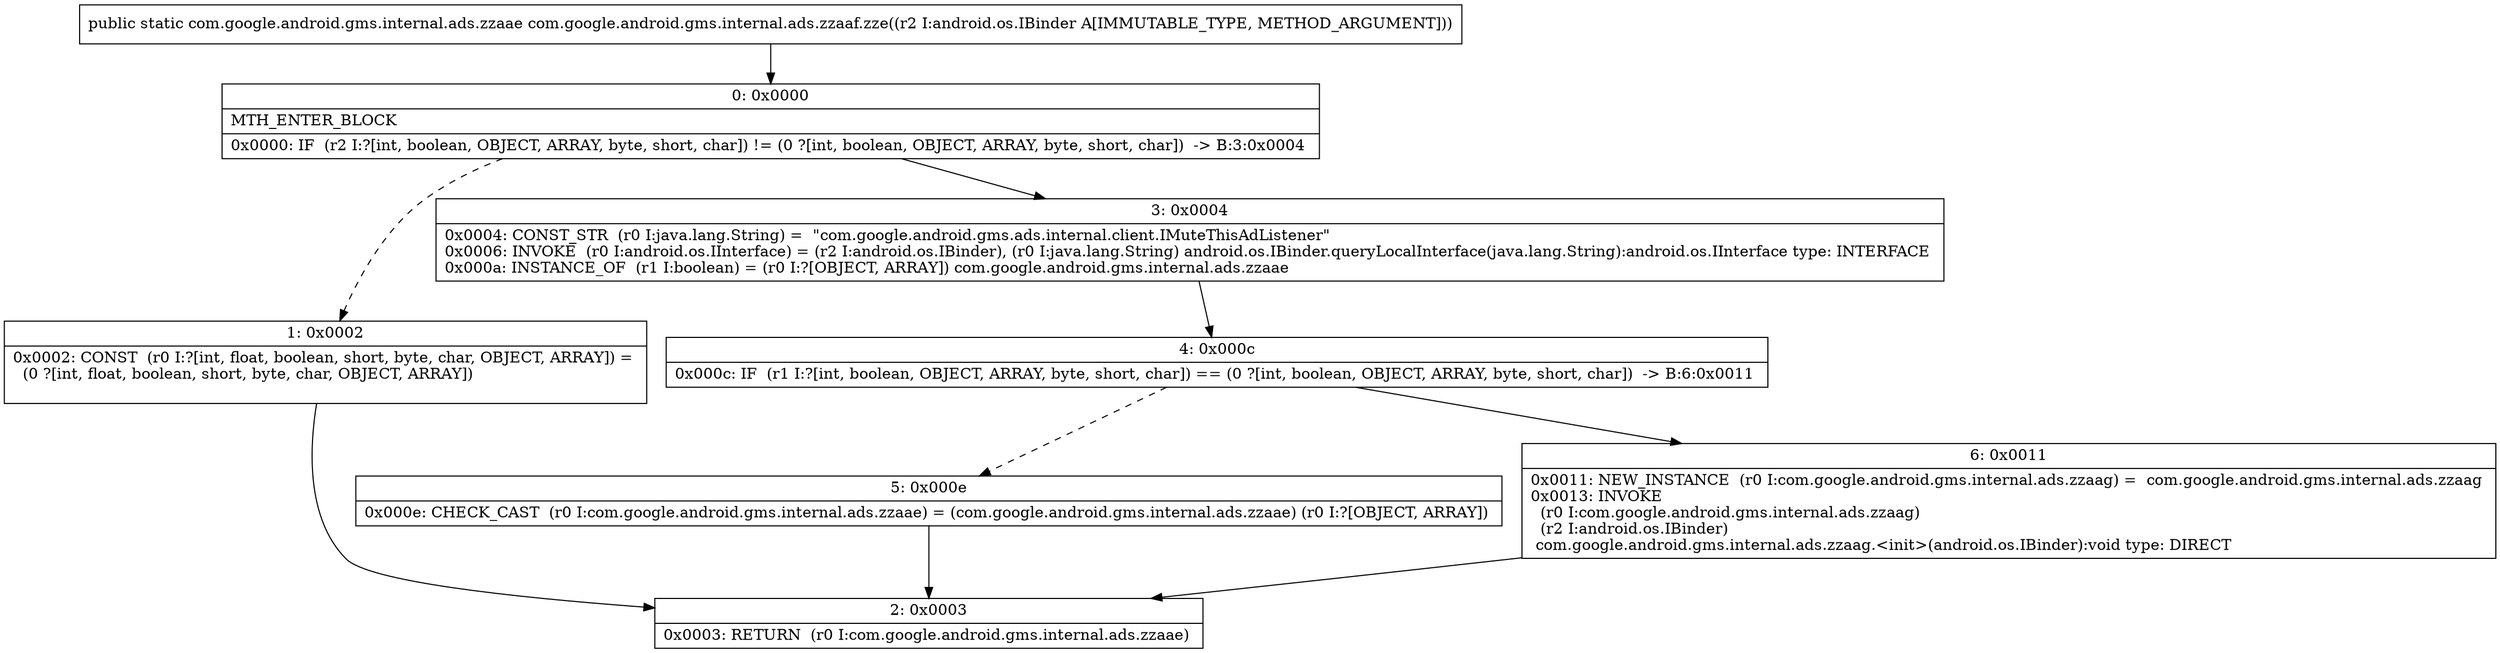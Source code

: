 digraph "CFG forcom.google.android.gms.internal.ads.zzaaf.zze(Landroid\/os\/IBinder;)Lcom\/google\/android\/gms\/internal\/ads\/zzaae;" {
Node_0 [shape=record,label="{0\:\ 0x0000|MTH_ENTER_BLOCK\l|0x0000: IF  (r2 I:?[int, boolean, OBJECT, ARRAY, byte, short, char]) != (0 ?[int, boolean, OBJECT, ARRAY, byte, short, char])  \-\> B:3:0x0004 \l}"];
Node_1 [shape=record,label="{1\:\ 0x0002|0x0002: CONST  (r0 I:?[int, float, boolean, short, byte, char, OBJECT, ARRAY]) = \l  (0 ?[int, float, boolean, short, byte, char, OBJECT, ARRAY])\l \l}"];
Node_2 [shape=record,label="{2\:\ 0x0003|0x0003: RETURN  (r0 I:com.google.android.gms.internal.ads.zzaae) \l}"];
Node_3 [shape=record,label="{3\:\ 0x0004|0x0004: CONST_STR  (r0 I:java.lang.String) =  \"com.google.android.gms.ads.internal.client.IMuteThisAdListener\" \l0x0006: INVOKE  (r0 I:android.os.IInterface) = (r2 I:android.os.IBinder), (r0 I:java.lang.String) android.os.IBinder.queryLocalInterface(java.lang.String):android.os.IInterface type: INTERFACE \l0x000a: INSTANCE_OF  (r1 I:boolean) = (r0 I:?[OBJECT, ARRAY]) com.google.android.gms.internal.ads.zzaae \l}"];
Node_4 [shape=record,label="{4\:\ 0x000c|0x000c: IF  (r1 I:?[int, boolean, OBJECT, ARRAY, byte, short, char]) == (0 ?[int, boolean, OBJECT, ARRAY, byte, short, char])  \-\> B:6:0x0011 \l}"];
Node_5 [shape=record,label="{5\:\ 0x000e|0x000e: CHECK_CAST  (r0 I:com.google.android.gms.internal.ads.zzaae) = (com.google.android.gms.internal.ads.zzaae) (r0 I:?[OBJECT, ARRAY]) \l}"];
Node_6 [shape=record,label="{6\:\ 0x0011|0x0011: NEW_INSTANCE  (r0 I:com.google.android.gms.internal.ads.zzaag) =  com.google.android.gms.internal.ads.zzaag \l0x0013: INVOKE  \l  (r0 I:com.google.android.gms.internal.ads.zzaag)\l  (r2 I:android.os.IBinder)\l com.google.android.gms.internal.ads.zzaag.\<init\>(android.os.IBinder):void type: DIRECT \l}"];
MethodNode[shape=record,label="{public static com.google.android.gms.internal.ads.zzaae com.google.android.gms.internal.ads.zzaaf.zze((r2 I:android.os.IBinder A[IMMUTABLE_TYPE, METHOD_ARGUMENT])) }"];
MethodNode -> Node_0;
Node_0 -> Node_1[style=dashed];
Node_0 -> Node_3;
Node_1 -> Node_2;
Node_3 -> Node_4;
Node_4 -> Node_5[style=dashed];
Node_4 -> Node_6;
Node_5 -> Node_2;
Node_6 -> Node_2;
}

